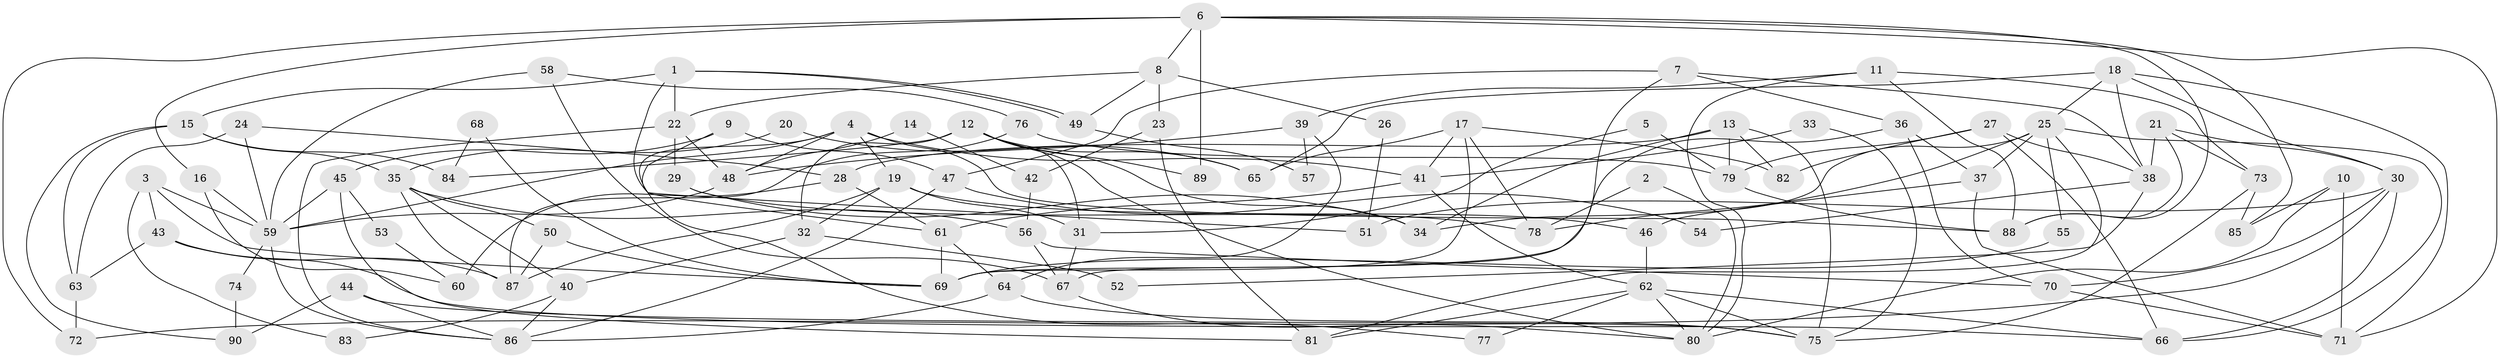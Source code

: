 // coarse degree distribution, {4: 0.234375, 5: 0.1875, 3: 0.171875, 2: 0.125, 8: 0.078125, 6: 0.125, 9: 0.03125, 7: 0.046875}
// Generated by graph-tools (version 1.1) at 2025/37/03/04/25 23:37:08]
// undirected, 90 vertices, 180 edges
graph export_dot {
  node [color=gray90,style=filled];
  1;
  2;
  3;
  4;
  5;
  6;
  7;
  8;
  9;
  10;
  11;
  12;
  13;
  14;
  15;
  16;
  17;
  18;
  19;
  20;
  21;
  22;
  23;
  24;
  25;
  26;
  27;
  28;
  29;
  30;
  31;
  32;
  33;
  34;
  35;
  36;
  37;
  38;
  39;
  40;
  41;
  42;
  43;
  44;
  45;
  46;
  47;
  48;
  49;
  50;
  51;
  52;
  53;
  54;
  55;
  56;
  57;
  58;
  59;
  60;
  61;
  62;
  63;
  64;
  65;
  66;
  67;
  68;
  69;
  70;
  71;
  72;
  73;
  74;
  75;
  76;
  77;
  78;
  79;
  80;
  81;
  82;
  83;
  84;
  85;
  86;
  87;
  88;
  89;
  90;
  1 -- 49;
  1 -- 49;
  1 -- 22;
  1 -- 15;
  1 -- 51;
  2 -- 78;
  2 -- 80;
  3 -- 69;
  3 -- 59;
  3 -- 43;
  3 -- 83;
  4 -- 41;
  4 -- 59;
  4 -- 19;
  4 -- 48;
  4 -- 77;
  4 -- 88;
  5 -- 31;
  5 -- 79;
  6 -- 88;
  6 -- 71;
  6 -- 8;
  6 -- 16;
  6 -- 72;
  6 -- 85;
  6 -- 89;
  7 -- 36;
  7 -- 38;
  7 -- 47;
  7 -- 67;
  8 -- 22;
  8 -- 23;
  8 -- 26;
  8 -- 49;
  9 -- 61;
  9 -- 45;
  9 -- 47;
  10 -- 80;
  10 -- 85;
  10 -- 71;
  11 -- 88;
  11 -- 39;
  11 -- 73;
  11 -- 80;
  12 -- 80;
  12 -- 34;
  12 -- 31;
  12 -- 32;
  12 -- 65;
  12 -- 84;
  12 -- 89;
  13 -- 28;
  13 -- 34;
  13 -- 75;
  13 -- 79;
  13 -- 82;
  14 -- 48;
  14 -- 42;
  15 -- 63;
  15 -- 35;
  15 -- 84;
  15 -- 90;
  16 -- 59;
  16 -- 60;
  17 -- 65;
  17 -- 82;
  17 -- 41;
  17 -- 69;
  17 -- 78;
  18 -- 71;
  18 -- 30;
  18 -- 25;
  18 -- 38;
  18 -- 65;
  19 -- 31;
  19 -- 32;
  19 -- 46;
  19 -- 87;
  20 -- 65;
  20 -- 35;
  21 -- 73;
  21 -- 30;
  21 -- 38;
  21 -- 88;
  22 -- 86;
  22 -- 48;
  22 -- 29;
  23 -- 81;
  23 -- 42;
  24 -- 59;
  24 -- 63;
  24 -- 28;
  25 -- 66;
  25 -- 34;
  25 -- 37;
  25 -- 55;
  25 -- 78;
  25 -- 81;
  26 -- 51;
  27 -- 38;
  27 -- 79;
  27 -- 66;
  27 -- 82;
  28 -- 61;
  28 -- 60;
  29 -- 78;
  29 -- 34;
  30 -- 66;
  30 -- 70;
  30 -- 51;
  30 -- 72;
  31 -- 67;
  32 -- 40;
  32 -- 52;
  33 -- 75;
  33 -- 41;
  35 -- 87;
  35 -- 40;
  35 -- 50;
  35 -- 56;
  36 -- 69;
  36 -- 37;
  36 -- 70;
  37 -- 71;
  37 -- 46;
  38 -- 52;
  38 -- 54;
  39 -- 64;
  39 -- 48;
  39 -- 57;
  40 -- 83;
  40 -- 86;
  41 -- 61;
  41 -- 62;
  42 -- 56;
  43 -- 66;
  43 -- 63;
  43 -- 87;
  44 -- 75;
  44 -- 86;
  44 -- 90;
  45 -- 59;
  45 -- 81;
  45 -- 53;
  46 -- 62;
  47 -- 54;
  47 -- 86;
  48 -- 59;
  49 -- 57;
  50 -- 87;
  50 -- 69;
  53 -- 60;
  55 -- 69;
  56 -- 67;
  56 -- 70;
  58 -- 67;
  58 -- 76;
  58 -- 59;
  59 -- 86;
  59 -- 74;
  61 -- 64;
  61 -- 69;
  62 -- 66;
  62 -- 75;
  62 -- 77;
  62 -- 80;
  62 -- 81;
  63 -- 72;
  64 -- 86;
  64 -- 75;
  67 -- 80;
  68 -- 84;
  68 -- 69;
  70 -- 71;
  73 -- 75;
  73 -- 85;
  74 -- 90;
  76 -- 79;
  76 -- 87;
  79 -- 88;
}
